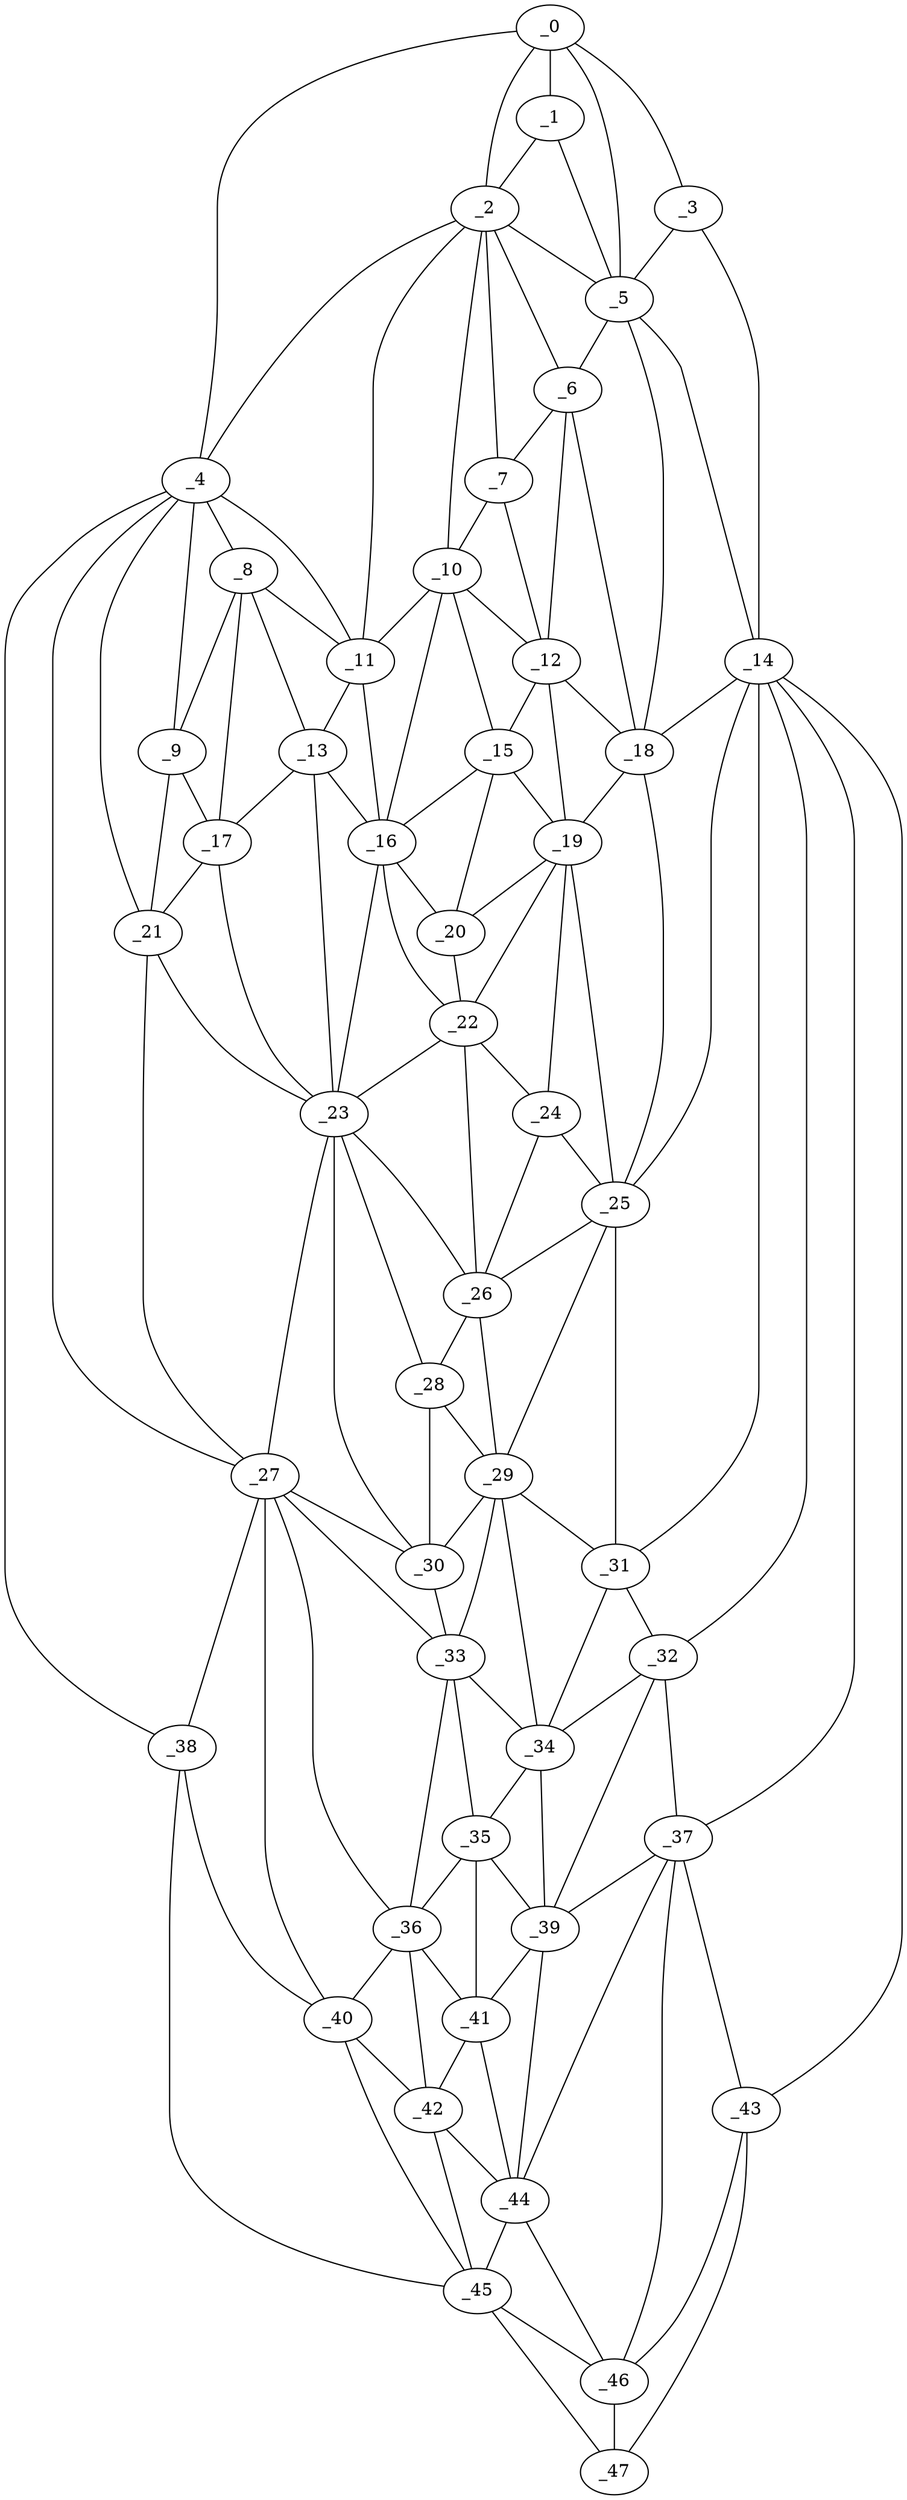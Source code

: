 graph "obj39__25.gxl" {
	_0	 [x=7,
		y=31];
	_1	 [x=8,
		y=38];
	_0 -- _1	 [valence=1];
	_2	 [x=9,
		y=66];
	_0 -- _2	 [valence=2];
	_3	 [x=10,
		y=15];
	_0 -- _3	 [valence=1];
	_4	 [x=11,
		y=103];
	_0 -- _4	 [valence=1];
	_5	 [x=18,
		y=46];
	_0 -- _5	 [valence=1];
	_1 -- _2	 [valence=2];
	_1 -- _5	 [valence=2];
	_2 -- _4	 [valence=1];
	_2 -- _5	 [valence=2];
	_6	 [x=20,
		y=55];
	_2 -- _6	 [valence=2];
	_7	 [x=20,
		y=61];
	_2 -- _7	 [valence=1];
	_10	 [x=23,
		y=70];
	_2 -- _10	 [valence=2];
	_11	 [x=23,
		y=75];
	_2 -- _11	 [valence=2];
	_3 -- _5	 [valence=2];
	_14	 [x=30,
		y=3];
	_3 -- _14	 [valence=1];
	_8	 [x=21,
		y=98];
	_4 -- _8	 [valence=2];
	_9	 [x=22,
		y=102];
	_4 -- _9	 [valence=2];
	_4 -- _11	 [valence=2];
	_21	 [x=37,
		y=103];
	_4 -- _21	 [valence=2];
	_27	 [x=54,
		y=107];
	_4 -- _27	 [valence=2];
	_38	 [x=95,
		y=125];
	_4 -- _38	 [valence=1];
	_5 -- _6	 [valence=1];
	_5 -- _14	 [valence=2];
	_18	 [x=31,
		y=51];
	_5 -- _18	 [valence=1];
	_6 -- _7	 [valence=2];
	_12	 [x=25,
		y=63];
	_6 -- _12	 [valence=2];
	_6 -- _18	 [valence=2];
	_7 -- _10	 [valence=1];
	_7 -- _12	 [valence=2];
	_8 -- _9	 [valence=2];
	_8 -- _11	 [valence=1];
	_13	 [x=27,
		y=82];
	_8 -- _13	 [valence=2];
	_17	 [x=30,
		y=101];
	_8 -- _17	 [valence=2];
	_9 -- _17	 [valence=2];
	_9 -- _21	 [valence=2];
	_10 -- _11	 [valence=1];
	_10 -- _12	 [valence=2];
	_15	 [x=30,
		y=65];
	_10 -- _15	 [valence=2];
	_16	 [x=30,
		y=76];
	_10 -- _16	 [valence=2];
	_11 -- _13	 [valence=2];
	_11 -- _16	 [valence=2];
	_12 -- _15	 [valence=2];
	_12 -- _18	 [valence=2];
	_19	 [x=34,
		y=60];
	_12 -- _19	 [valence=2];
	_13 -- _16	 [valence=2];
	_13 -- _17	 [valence=2];
	_23	 [x=40,
		y=81];
	_13 -- _23	 [valence=1];
	_14 -- _18	 [valence=1];
	_25	 [x=47,
		y=51];
	_14 -- _25	 [valence=2];
	_31	 [x=69,
		y=31];
	_14 -- _31	 [valence=1];
	_32	 [x=75,
		y=28];
	_14 -- _32	 [valence=2];
	_37	 [x=93,
		y=12];
	_14 -- _37	 [valence=2];
	_43	 [x=118,
		y=15];
	_14 -- _43	 [valence=1];
	_15 -- _16	 [valence=1];
	_15 -- _19	 [valence=2];
	_20	 [x=34,
		y=66];
	_15 -- _20	 [valence=2];
	_16 -- _20	 [valence=2];
	_22	 [x=39,
		y=66];
	_16 -- _22	 [valence=2];
	_16 -- _23	 [valence=2];
	_17 -- _21	 [valence=1];
	_17 -- _23	 [valence=2];
	_18 -- _19	 [valence=2];
	_18 -- _25	 [valence=2];
	_19 -- _20	 [valence=1];
	_19 -- _22	 [valence=2];
	_24	 [x=43,
		y=61];
	_19 -- _24	 [valence=1];
	_19 -- _25	 [valence=1];
	_20 -- _22	 [valence=1];
	_21 -- _23	 [valence=1];
	_21 -- _27	 [valence=1];
	_22 -- _23	 [valence=1];
	_22 -- _24	 [valence=2];
	_26	 [x=53,
		y=67];
	_22 -- _26	 [valence=2];
	_23 -- _26	 [valence=2];
	_23 -- _27	 [valence=2];
	_28	 [x=58,
		y=69];
	_23 -- _28	 [valence=2];
	_30	 [x=63,
		y=70];
	_23 -- _30	 [valence=2];
	_24 -- _25	 [valence=2];
	_24 -- _26	 [valence=1];
	_25 -- _26	 [valence=2];
	_29	 [x=63,
		y=64];
	_25 -- _29	 [valence=2];
	_25 -- _31	 [valence=2];
	_26 -- _28	 [valence=2];
	_26 -- _29	 [valence=1];
	_27 -- _30	 [valence=1];
	_33	 [x=75,
		y=70];
	_27 -- _33	 [valence=2];
	_36	 [x=87,
		y=73];
	_27 -- _36	 [valence=2];
	_27 -- _38	 [valence=1];
	_40	 [x=103,
		y=116];
	_27 -- _40	 [valence=1];
	_28 -- _29	 [valence=2];
	_28 -- _30	 [valence=2];
	_29 -- _30	 [valence=2];
	_29 -- _31	 [valence=1];
	_29 -- _33	 [valence=1];
	_34	 [x=76,
		y=66];
	_29 -- _34	 [valence=2];
	_30 -- _33	 [valence=2];
	_31 -- _32	 [valence=1];
	_31 -- _34	 [valence=2];
	_32 -- _34	 [valence=2];
	_32 -- _37	 [valence=2];
	_39	 [x=103,
		y=50];
	_32 -- _39	 [valence=2];
	_33 -- _34	 [valence=2];
	_35	 [x=86,
		y=67];
	_33 -- _35	 [valence=2];
	_33 -- _36	 [valence=1];
	_34 -- _35	 [valence=1];
	_34 -- _39	 [valence=1];
	_35 -- _36	 [valence=2];
	_35 -- _39	 [valence=2];
	_41	 [x=104,
		y=77];
	_35 -- _41	 [valence=2];
	_36 -- _40	 [valence=1];
	_36 -- _41	 [valence=2];
	_42	 [x=109,
		y=90];
	_36 -- _42	 [valence=2];
	_37 -- _39	 [valence=2];
	_37 -- _43	 [valence=2];
	_44	 [x=119,
		y=40];
	_37 -- _44	 [valence=2];
	_46	 [x=122,
		y=31];
	_37 -- _46	 [valence=2];
	_38 -- _40	 [valence=2];
	_45	 [x=121,
		y=110];
	_38 -- _45	 [valence=1];
	_39 -- _41	 [valence=1];
	_39 -- _44	 [valence=2];
	_40 -- _42	 [valence=2];
	_40 -- _45	 [valence=1];
	_41 -- _42	 [valence=2];
	_41 -- _44	 [valence=2];
	_42 -- _44	 [valence=1];
	_42 -- _45	 [valence=2];
	_43 -- _46	 [valence=1];
	_47	 [x=123,
		y=20];
	_43 -- _47	 [valence=1];
	_44 -- _45	 [valence=2];
	_44 -- _46	 [valence=1];
	_45 -- _46	 [valence=2];
	_45 -- _47	 [valence=1];
	_46 -- _47	 [valence=1];
}
